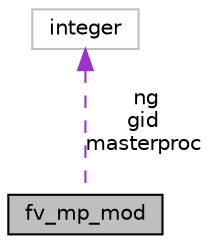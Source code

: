 digraph "fv_mp_mod"
{
 // INTERACTIVE_SVG=YES
  edge [fontname="Helvetica",fontsize="10",labelfontname="Helvetica",labelfontsize="10"];
  node [fontname="Helvetica",fontsize="10",shape=record];
  Node1 [label="fv_mp_mod",height=0.2,width=0.4,color="black", fillcolor="grey75", style="filled" fontcolor="black"];
  Node2 -> Node1 [dir="back",color="darkorchid3",fontsize="10",style="dashed",label=" ng\ngid\nmasterproc" ,fontname="Helvetica"];
  Node2 [label="integer",height=0.2,width=0.4,color="grey75", fillcolor="white", style="filled"];
}
